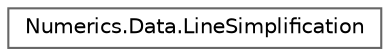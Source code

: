digraph "Graphical Class Hierarchy"
{
 // LATEX_PDF_SIZE
  bgcolor="transparent";
  edge [fontname=Helvetica,fontsize=10,labelfontname=Helvetica,labelfontsize=10];
  node [fontname=Helvetica,fontsize=10,shape=box,height=0.2,width=0.4];
  rankdir="LR";
  Node0 [id="Node000000",label="Numerics.Data.LineSimplification",height=0.2,width=0.4,color="grey40", fillcolor="white", style="filled",URL="$class_numerics_1_1_data_1_1_line_simplification.html",tooltip="Class to perform line simplification using the RDP algorithm."];
}
